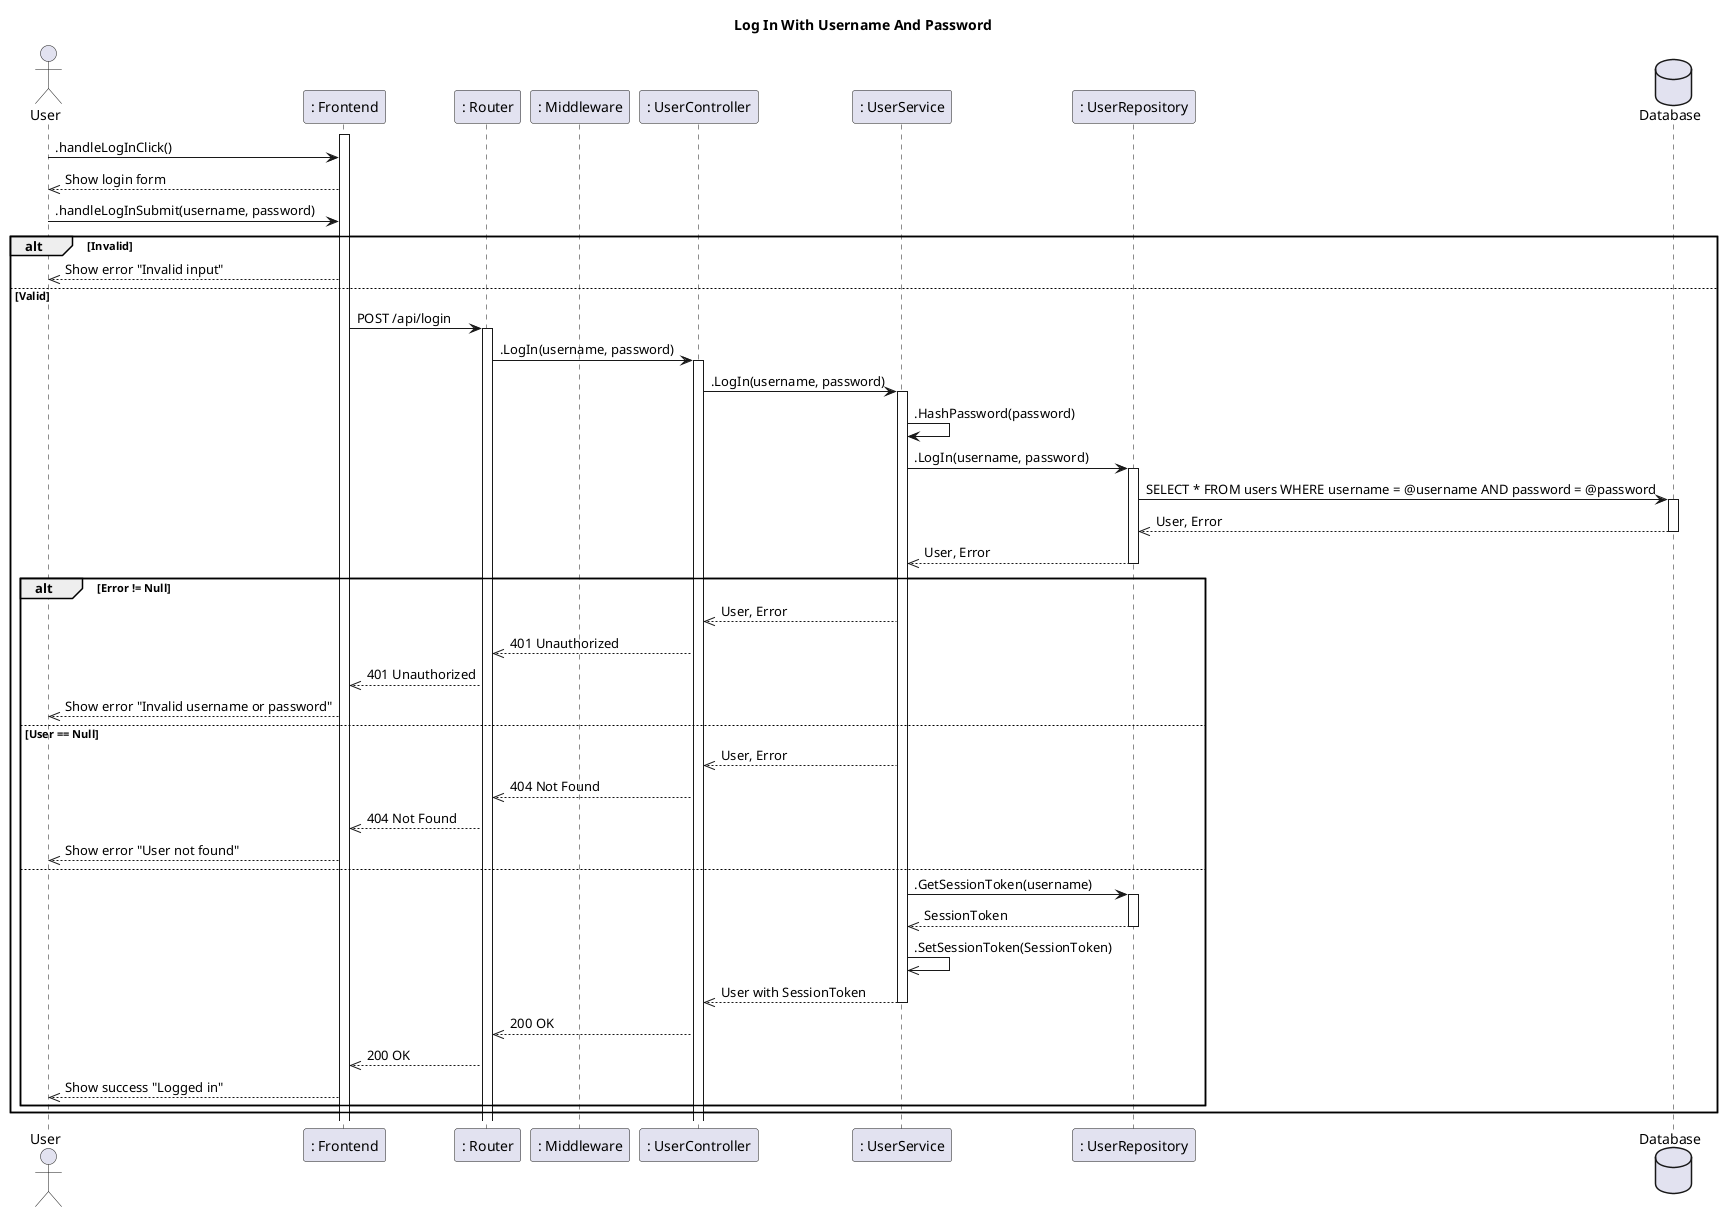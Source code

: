 @startuml
title Log In With Username And Password
actor User
participant ": Frontend" as Frontend
participant ": Router" as Router
participant ": Middleware" as Middleware

participant ": UserController" as Controller
participant ": UserService" as Service
participant ": UserRepository" as Repository

database Database
activate Frontend
User -> Frontend: .handleLogInClick()
Frontend -->> User: Show login form

User -> Frontend: .handleLogInSubmit(username, password)
alt Invalid
  Frontend -->> User: Show error "Invalid input"
else Valid
  Frontend -> Router: POST /api/login
  activate Router
  Router -> Controller: .LogIn(username, password)
  activate Controller
  Controller -> Service: .LogIn(username, password)
  activate Service
  Service -> Service: .HashPassword(password)
  Service -> Repository: .LogIn(username, password)
  activate Repository
  Repository -> Database: SELECT * FROM users WHERE username = @username AND password = @password
  activate Database
  Database -->> Repository: User, Error
  deactivate Database
  Repository -->> Service: User, Error
  deactivate Repository

  alt Error != Null
    Service -->> Controller: User, Error
    Controller -->> Router: 401 Unauthorized
    Router -->> Frontend: 401 Unauthorized
    Frontend -->> User: Show error "Invalid username or password"
  else User == Null
    Service -->> Controller: User, Error
    Controller -->> Router: 404 Not Found
    Router -->> Frontend: 404 Not Found
    Frontend -->> User: Show error "User not found"
  else
    Service -> Repository: .GetSessionToken(username)
    activate Repository
    Repository -->> Service: SessionToken
    deactivate Repository
    Service ->> Service: .SetSessionToken(SessionToken)
    Service -->> Controller: User with SessionToken
    deactivate Service
    Controller -->> Router: 200 OK
    Router -->> Frontend: 200 OK
    Frontend -->> User: Show success "Logged in"
  end
  deactivate Service
end
@enduml